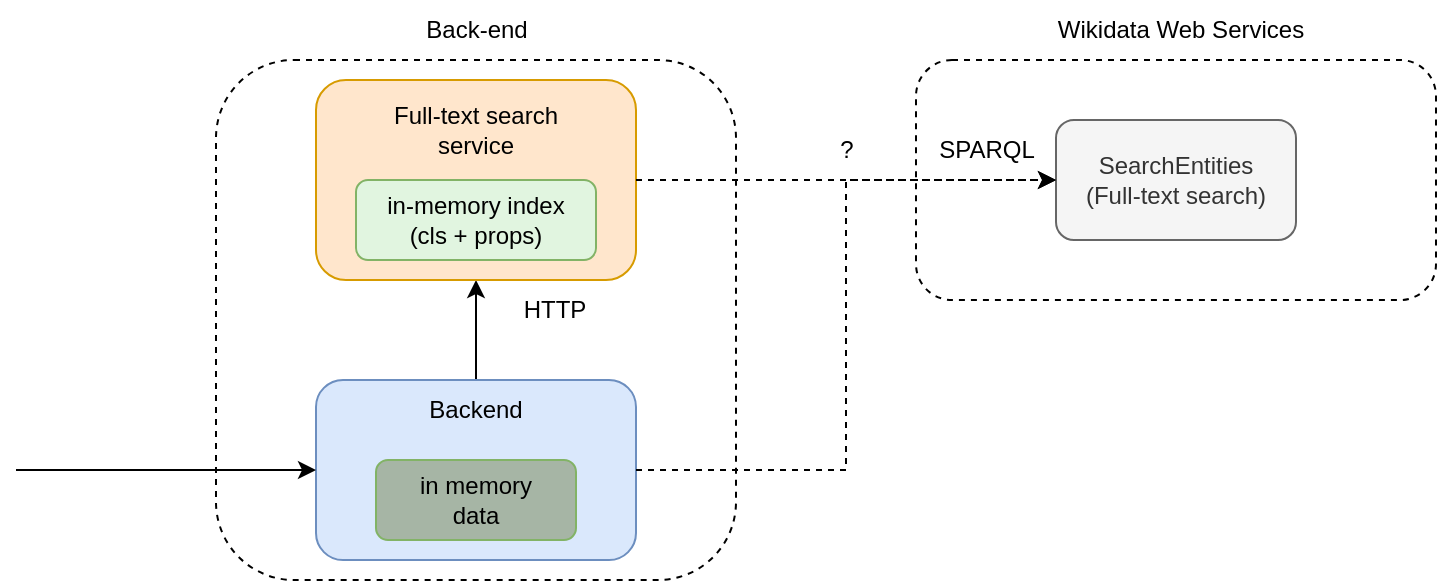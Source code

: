 <mxfile version="22.0.6" type="device">
  <diagram name="Page-1" id="gKAhGrzATQMKyD-7I8py">
    <mxGraphModel dx="1195" dy="637" grid="1" gridSize="10" guides="1" tooltips="1" connect="1" arrows="1" fold="1" page="1" pageScale="1" pageWidth="827" pageHeight="1169" math="0" shadow="0">
      <root>
        <mxCell id="0" />
        <mxCell id="1" parent="0" />
        <mxCell id="lkHt8-GMhmf5bKzHWLbN-10" value="" style="rounded=1;whiteSpace=wrap;html=1;fillColor=none;dashed=1;" parent="1" vertex="1">
          <mxGeometry x="270" y="60" width="260" height="260" as="geometry" />
        </mxCell>
        <mxCell id="lkHt8-GMhmf5bKzHWLbN-5" style="edgeStyle=orthogonalEdgeStyle;rounded=0;orthogonalLoop=1;jettySize=auto;html=1;entryX=0.5;entryY=1;entryDx=0;entryDy=0;" parent="1" source="lkHt8-GMhmf5bKzHWLbN-3" target="lkHt8-GMhmf5bKzHWLbN-4" edge="1">
          <mxGeometry relative="1" as="geometry" />
        </mxCell>
        <mxCell id="lkHt8-GMhmf5bKzHWLbN-3" value="" style="rounded=1;whiteSpace=wrap;html=1;fillColor=#dae8fc;strokeColor=#6c8ebf;" parent="1" vertex="1">
          <mxGeometry x="320" y="220" width="160" height="90" as="geometry" />
        </mxCell>
        <mxCell id="lkHt8-GMhmf5bKzHWLbN-4" value="" style="rounded=1;whiteSpace=wrap;html=1;fillColor=#ffe6cc;strokeColor=#d79b00;" parent="1" vertex="1">
          <mxGeometry x="320" y="70" width="160" height="100" as="geometry" />
        </mxCell>
        <mxCell id="lkHt8-GMhmf5bKzHWLbN-13" value="Back-end" style="text;html=1;align=center;verticalAlign=middle;resizable=0;points=[];autosize=1;strokeColor=none;fillColor=none;" parent="1" vertex="1">
          <mxGeometry x="360" y="30" width="80" height="30" as="geometry" />
        </mxCell>
        <mxCell id="lkHt8-GMhmf5bKzHWLbN-16" value="" style="endArrow=classic;html=1;rounded=0;entryX=0;entryY=0.5;entryDx=0;entryDy=0;" parent="1" target="lkHt8-GMhmf5bKzHWLbN-3" edge="1">
          <mxGeometry width="50" height="50" relative="1" as="geometry">
            <mxPoint x="170" y="265" as="sourcePoint" />
            <mxPoint x="390" y="200" as="targetPoint" />
          </mxGeometry>
        </mxCell>
        <mxCell id="lkHt8-GMhmf5bKzHWLbN-17" value="" style="rounded=1;whiteSpace=wrap;html=1;fillColor=none;dashed=1;" parent="1" vertex="1">
          <mxGeometry x="620" y="60" width="260" height="120" as="geometry" />
        </mxCell>
        <mxCell id="lkHt8-GMhmf5bKzHWLbN-18" value="Wikidata Web Services" style="text;html=1;align=center;verticalAlign=middle;resizable=0;points=[];autosize=1;strokeColor=none;fillColor=none;" parent="1" vertex="1">
          <mxGeometry x="677" y="30" width="150" height="30" as="geometry" />
        </mxCell>
        <mxCell id="lkHt8-GMhmf5bKzHWLbN-19" value="&lt;div&gt;in-memory index&lt;/div&gt;&lt;div&gt;(cls + props)&lt;br&gt;&lt;/div&gt;" style="rounded=1;whiteSpace=wrap;html=1;fillColor=#E1F5E0;strokeColor=#82b366;" parent="1" vertex="1">
          <mxGeometry x="340" y="120" width="120" height="40" as="geometry" />
        </mxCell>
        <mxCell id="lkHt8-GMhmf5bKzHWLbN-20" value="&lt;div&gt;SearchEntities&lt;/div&gt;&lt;div&gt;(Full-text search)&lt;br&gt;&lt;/div&gt;" style="rounded=1;whiteSpace=wrap;html=1;fillColor=#f5f5f5;fontColor=#333333;strokeColor=#666666;" parent="1" vertex="1">
          <mxGeometry x="690" y="90" width="120" height="60" as="geometry" />
        </mxCell>
        <mxCell id="lkHt8-GMhmf5bKzHWLbN-21" style="edgeStyle=orthogonalEdgeStyle;rounded=0;orthogonalLoop=1;jettySize=auto;html=1;exitX=0.5;exitY=1;exitDx=0;exitDy=0;" parent="1" source="lkHt8-GMhmf5bKzHWLbN-17" target="lkHt8-GMhmf5bKzHWLbN-17" edge="1">
          <mxGeometry relative="1" as="geometry" />
        </mxCell>
        <mxCell id="lkHt8-GMhmf5bKzHWLbN-22" style="edgeStyle=orthogonalEdgeStyle;rounded=0;orthogonalLoop=1;jettySize=auto;html=1;entryX=0;entryY=0.5;entryDx=0;entryDy=0;dashed=1;" parent="1" source="lkHt8-GMhmf5bKzHWLbN-4" target="lkHt8-GMhmf5bKzHWLbN-20" edge="1">
          <mxGeometry relative="1" as="geometry">
            <mxPoint x="410" y="240" as="sourcePoint" />
            <mxPoint x="410" y="160" as="targetPoint" />
          </mxGeometry>
        </mxCell>
        <mxCell id="lkHt8-GMhmf5bKzHWLbN-41" value="SPARQL" style="text;html=1;align=center;verticalAlign=middle;resizable=0;points=[];autosize=1;strokeColor=none;fillColor=none;" parent="1" vertex="1">
          <mxGeometry x="620" y="90" width="70" height="30" as="geometry" />
        </mxCell>
        <mxCell id="lkHt8-GMhmf5bKzHWLbN-57" value="HTTP" style="text;html=1;align=center;verticalAlign=middle;resizable=0;points=[];autosize=1;strokeColor=none;fillColor=none;" parent="1" vertex="1">
          <mxGeometry x="414" y="170" width="50" height="30" as="geometry" />
        </mxCell>
        <mxCell id="lkHt8-GMhmf5bKzHWLbN-87" style="edgeStyle=orthogonalEdgeStyle;rounded=0;orthogonalLoop=1;jettySize=auto;html=1;entryX=0;entryY=0.5;entryDx=0;entryDy=0;dashed=1;exitX=1;exitY=0.5;exitDx=0;exitDy=0;" parent="1" source="lkHt8-GMhmf5bKzHWLbN-3" target="lkHt8-GMhmf5bKzHWLbN-20" edge="1">
          <mxGeometry relative="1" as="geometry">
            <mxPoint x="490" y="130" as="sourcePoint" />
            <mxPoint x="700" y="130" as="targetPoint" />
          </mxGeometry>
        </mxCell>
        <mxCell id="lkHt8-GMhmf5bKzHWLbN-88" value="?" style="text;html=1;align=center;verticalAlign=middle;resizable=0;points=[];autosize=1;strokeColor=none;fillColor=none;" parent="1" vertex="1">
          <mxGeometry x="570" y="90" width="30" height="30" as="geometry" />
        </mxCell>
        <mxCell id="VH7htGFN--wHyrk-15Wv-1" value="&lt;div&gt;in memory&lt;/div&gt;&lt;div&gt;data&lt;br&gt;&lt;/div&gt;" style="rounded=1;whiteSpace=wrap;html=1;fillColor=#A6B5A5;strokeColor=#82b366;" vertex="1" parent="1">
          <mxGeometry x="350" y="260" width="100" height="40" as="geometry" />
        </mxCell>
        <mxCell id="VH7htGFN--wHyrk-15Wv-2" value="&lt;div&gt;Full-text search&lt;/div&gt;&lt;div&gt;service&lt;br&gt;&lt;/div&gt;" style="text;html=1;strokeColor=none;fillColor=none;align=center;verticalAlign=middle;whiteSpace=wrap;rounded=0;" vertex="1" parent="1">
          <mxGeometry x="355" y="80" width="90" height="30" as="geometry" />
        </mxCell>
        <mxCell id="VH7htGFN--wHyrk-15Wv-3" value="Backend" style="text;html=1;strokeColor=none;fillColor=none;align=center;verticalAlign=middle;whiteSpace=wrap;rounded=0;" vertex="1" parent="1">
          <mxGeometry x="355" y="220" width="90" height="30" as="geometry" />
        </mxCell>
      </root>
    </mxGraphModel>
  </diagram>
</mxfile>
